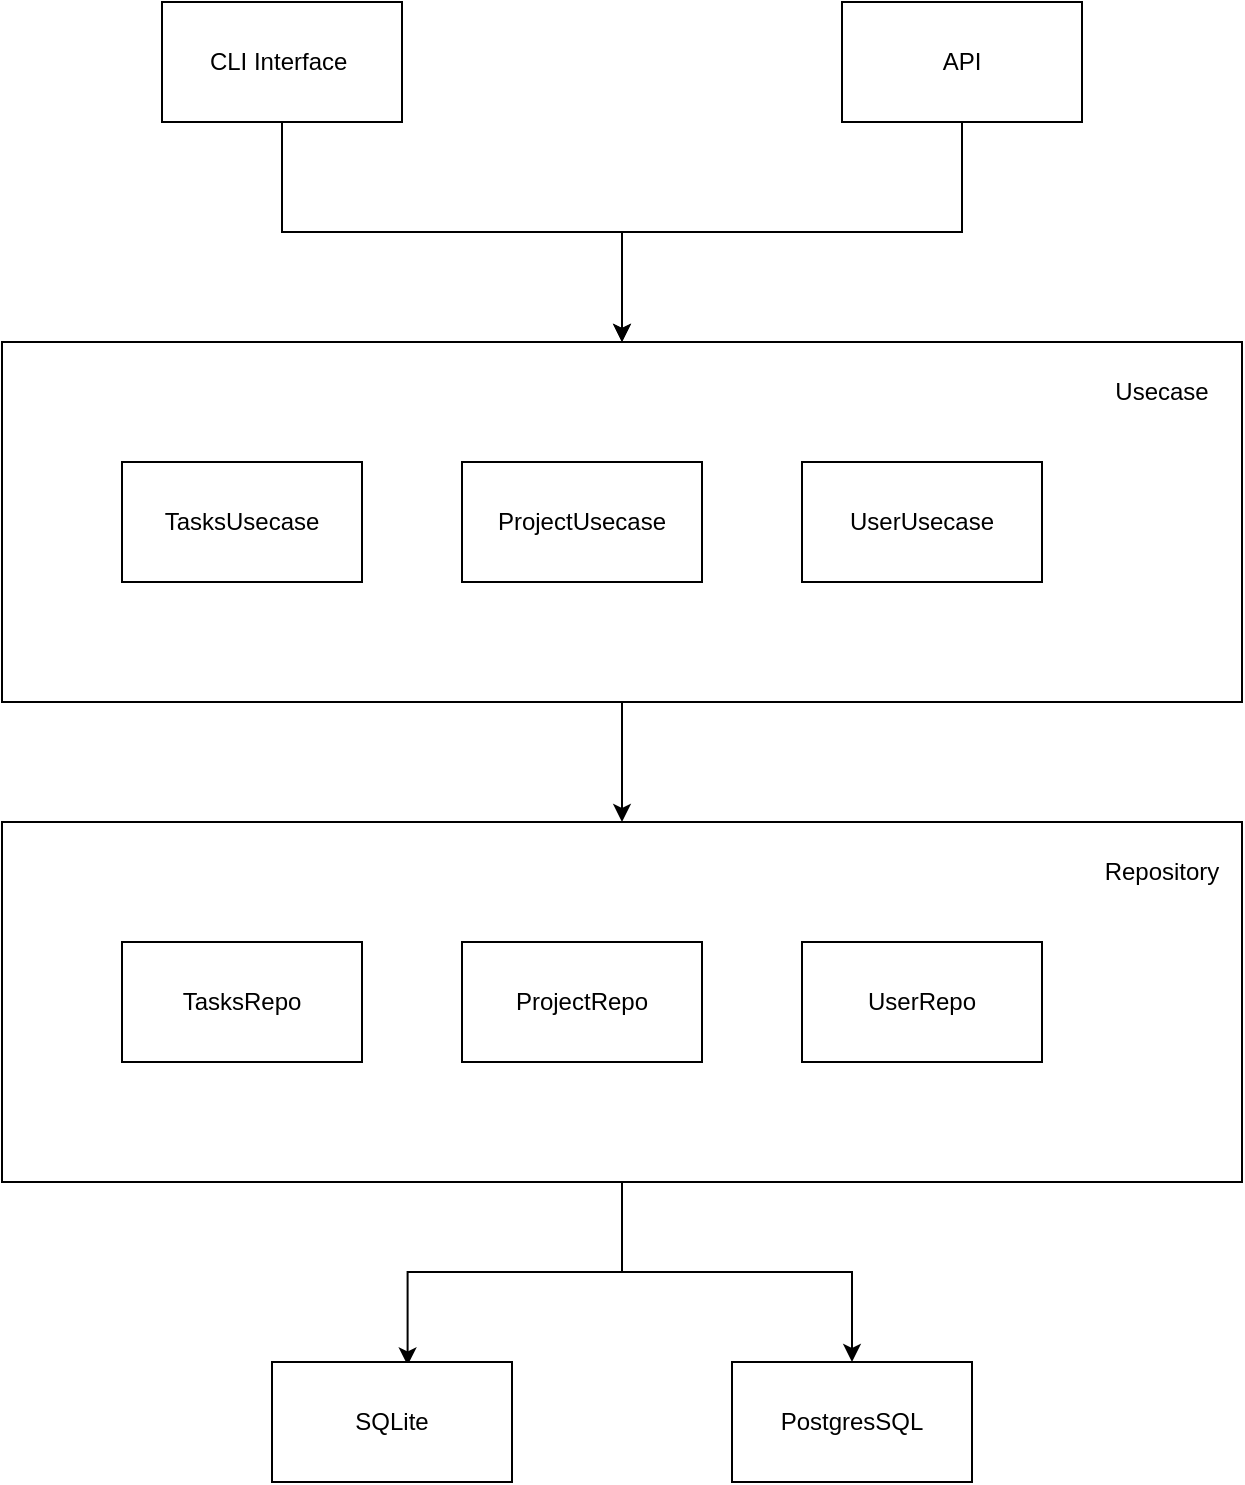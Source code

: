 <mxfile version="17.2.4" type="device"><diagram id="b_KPzsqpHb5awKjB_-LY" name="Page-1"><mxGraphModel dx="788" dy="560" grid="1" gridSize="10" guides="1" tooltips="1" connect="1" arrows="1" fold="1" page="1" pageScale="1" pageWidth="827" pageHeight="1169" math="0" shadow="0"><root><mxCell id="0"/><mxCell id="1" parent="0"/><mxCell id="3Wz9QSNShFmBXnVpqZgs-6" style="edgeStyle=orthogonalEdgeStyle;rounded=0;orthogonalLoop=1;jettySize=auto;html=1;" edge="1" parent="1" source="3Wz9QSNShFmBXnVpqZgs-3" target="3Wz9QSNShFmBXnVpqZgs-5"><mxGeometry relative="1" as="geometry"/></mxCell><mxCell id="3Wz9QSNShFmBXnVpqZgs-3" value="CLI Interface&amp;nbsp;" style="rounded=0;whiteSpace=wrap;html=1;" vertex="1" parent="1"><mxGeometry x="140" y="130" width="120" height="60" as="geometry"/></mxCell><mxCell id="3Wz9QSNShFmBXnVpqZgs-7" style="edgeStyle=orthogonalEdgeStyle;rounded=0;orthogonalLoop=1;jettySize=auto;html=1;" edge="1" parent="1" source="3Wz9QSNShFmBXnVpqZgs-4" target="3Wz9QSNShFmBXnVpqZgs-5"><mxGeometry relative="1" as="geometry"/></mxCell><mxCell id="3Wz9QSNShFmBXnVpqZgs-4" value="API" style="rounded=0;whiteSpace=wrap;html=1;" vertex="1" parent="1"><mxGeometry x="480" y="130" width="120" height="60" as="geometry"/></mxCell><mxCell id="3Wz9QSNShFmBXnVpqZgs-19" style="edgeStyle=orthogonalEdgeStyle;rounded=0;orthogonalLoop=1;jettySize=auto;html=1;entryX=0.5;entryY=0;entryDx=0;entryDy=0;" edge="1" parent="1" source="3Wz9QSNShFmBXnVpqZgs-5" target="3Wz9QSNShFmBXnVpqZgs-13"><mxGeometry relative="1" as="geometry"/></mxCell><mxCell id="3Wz9QSNShFmBXnVpqZgs-5" value="" style="rounded=0;whiteSpace=wrap;html=1;" vertex="1" parent="1"><mxGeometry x="60" y="300" width="620" height="180" as="geometry"/></mxCell><mxCell id="3Wz9QSNShFmBXnVpqZgs-8" value="TasksUsecase" style="rounded=0;whiteSpace=wrap;html=1;" vertex="1" parent="1"><mxGeometry x="120" y="360" width="120" height="60" as="geometry"/></mxCell><mxCell id="3Wz9QSNShFmBXnVpqZgs-9" value="ProjectUsecase" style="rounded=0;whiteSpace=wrap;html=1;" vertex="1" parent="1"><mxGeometry x="290" y="360" width="120" height="60" as="geometry"/></mxCell><mxCell id="3Wz9QSNShFmBXnVpqZgs-10" value="UserUsecase" style="rounded=0;whiteSpace=wrap;html=1;" vertex="1" parent="1"><mxGeometry x="460" y="360" width="120" height="60" as="geometry"/></mxCell><mxCell id="3Wz9QSNShFmBXnVpqZgs-11" value="Usecase" style="text;html=1;strokeColor=none;fillColor=none;align=center;verticalAlign=middle;whiteSpace=wrap;rounded=0;" vertex="1" parent="1"><mxGeometry x="610" y="310" width="60" height="30" as="geometry"/></mxCell><mxCell id="3Wz9QSNShFmBXnVpqZgs-27" style="edgeStyle=orthogonalEdgeStyle;rounded=0;orthogonalLoop=1;jettySize=auto;html=1;entryX=0.565;entryY=0.028;entryDx=0;entryDy=0;entryPerimeter=0;" edge="1" parent="1" source="3Wz9QSNShFmBXnVpqZgs-13" target="3Wz9QSNShFmBXnVpqZgs-20"><mxGeometry relative="1" as="geometry"/></mxCell><mxCell id="3Wz9QSNShFmBXnVpqZgs-28" style="edgeStyle=orthogonalEdgeStyle;rounded=0;orthogonalLoop=1;jettySize=auto;html=1;entryX=0.5;entryY=0;entryDx=0;entryDy=0;" edge="1" parent="1" source="3Wz9QSNShFmBXnVpqZgs-13" target="3Wz9QSNShFmBXnVpqZgs-26"><mxGeometry relative="1" as="geometry"/></mxCell><mxCell id="3Wz9QSNShFmBXnVpqZgs-13" value="" style="rounded=0;whiteSpace=wrap;html=1;" vertex="1" parent="1"><mxGeometry x="60" y="540" width="620" height="180" as="geometry"/></mxCell><mxCell id="3Wz9QSNShFmBXnVpqZgs-14" value="TasksRepo" style="rounded=0;whiteSpace=wrap;html=1;" vertex="1" parent="1"><mxGeometry x="120" y="600" width="120" height="60" as="geometry"/></mxCell><mxCell id="3Wz9QSNShFmBXnVpqZgs-15" value="ProjectRepo" style="rounded=0;whiteSpace=wrap;html=1;" vertex="1" parent="1"><mxGeometry x="290" y="600" width="120" height="60" as="geometry"/></mxCell><mxCell id="3Wz9QSNShFmBXnVpqZgs-16" value="UserRepo" style="rounded=0;whiteSpace=wrap;html=1;" vertex="1" parent="1"><mxGeometry x="460" y="600" width="120" height="60" as="geometry"/></mxCell><mxCell id="3Wz9QSNShFmBXnVpqZgs-17" value="Repository" style="text;html=1;strokeColor=none;fillColor=none;align=center;verticalAlign=middle;whiteSpace=wrap;rounded=0;" vertex="1" parent="1"><mxGeometry x="610" y="550" width="60" height="30" as="geometry"/></mxCell><mxCell id="3Wz9QSNShFmBXnVpqZgs-20" value="SQLite" style="rounded=0;whiteSpace=wrap;html=1;" vertex="1" parent="1"><mxGeometry x="195" y="810" width="120" height="60" as="geometry"/></mxCell><mxCell id="3Wz9QSNShFmBXnVpqZgs-26" value="PostgresSQL" style="rounded=0;whiteSpace=wrap;html=1;" vertex="1" parent="1"><mxGeometry x="425" y="810" width="120" height="60" as="geometry"/></mxCell></root></mxGraphModel></diagram></mxfile>